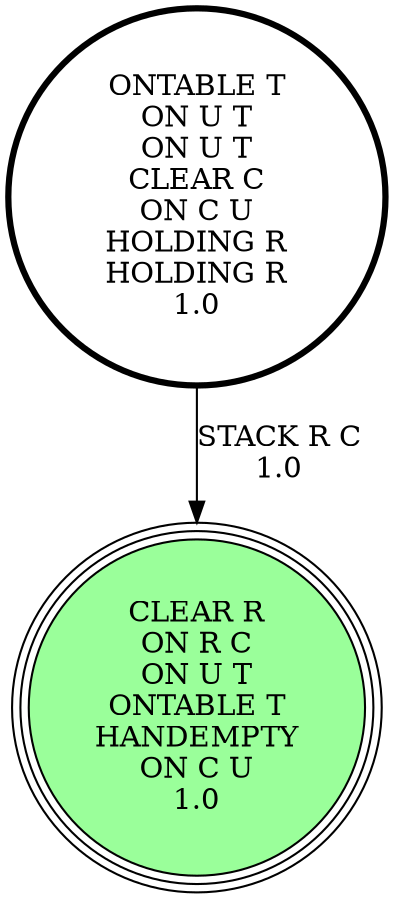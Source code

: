 digraph {
"ONTABLE T\nON U T\nON U T\nCLEAR C\nON C U\nHOLDING R\nHOLDING R\n1.0\n" -> "CLEAR R\nON R C\nON U T\nONTABLE T\nHANDEMPTY\nON C U\n1.0\n"[label="STACK R C\n1.0\n"];
"CLEAR R\nON R C\nON U T\nONTABLE T\nHANDEMPTY\nON C U\n1.0\n" [shape=circle, style=filled, fillcolor=palegreen1, peripheries=3];
"ONTABLE T\nON U T\nON U T\nCLEAR C\nON C U\nHOLDING R\nHOLDING R\n1.0\n" [shape=circle, penwidth=3];
"CLEAR R\nON R C\nON U T\nONTABLE T\nHANDEMPTY\nON C U\n1.0\n" [shape=circle, style=filled, fillcolor=palegreen1, peripheries=3];
}

